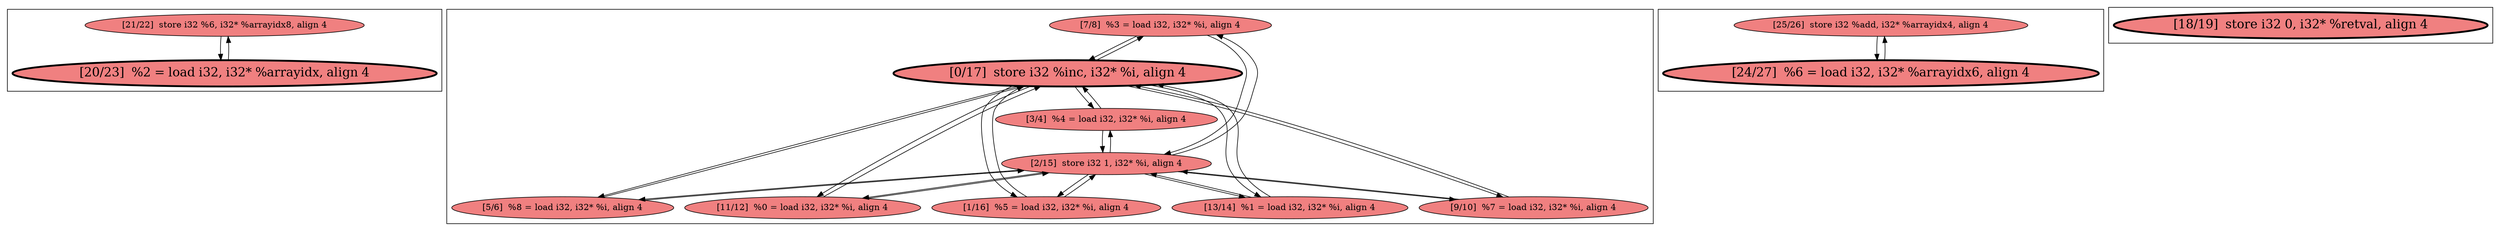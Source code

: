 
digraph G {



node58->node59 [ ]
node54->node49 [ ]
node49->node54 [ ]
node50->node52 [ ]
node54->node50 [ ]
node50->node54 [ ]
node52->node50 [ ]
node51->node49 [ ]
node50->node46 [ ]
node49->node51 [ ]
node47->node50 [ ]
node50->node47 [ ]
node49->node48 [ ]
node55->node56 [ ]
node49->node46 [ ]
node59->node58 [ ]
node48->node49 [ ]
node56->node55 [ ]
node52->node49 [ ]
node48->node50 [ ]
node51->node50 [ ]
node53->node49 [ ]
node50->node48 [ ]
node49->node47 [ ]
node49->node53 [ ]
node46->node50 [ ]
node46->node49 [ ]
node47->node49 [ ]
node50->node53 [ ]
node50->node51 [ ]
node49->node52 [ ]
node53->node50 [ ]


subgraph cluster3 {


node59 [penwidth=3.0,fontsize=20,fillcolor=lightcoral,label="[20/23]  %2 = load i32, i32* %arrayidx, align 4",shape=ellipse,style=filled ]
node58 [fillcolor=lightcoral,label="[21/22]  store i32 %6, i32* %arrayidx8, align 4",shape=ellipse,style=filled ]



}

subgraph cluster2 {


node57 [penwidth=3.0,fontsize=20,fillcolor=lightcoral,label="[18/19]  store i32 0, i32* %retval, align 4",shape=ellipse,style=filled ]



}

subgraph cluster0 {


node54 [fillcolor=lightcoral,label="[7/8]  %3 = load i32, i32* %i, align 4",shape=ellipse,style=filled ]
node53 [fillcolor=lightcoral,label="[3/4]  %4 = load i32, i32* %i, align 4",shape=ellipse,style=filled ]
node52 [fillcolor=lightcoral,label="[5/6]  %8 = load i32, i32* %i, align 4",shape=ellipse,style=filled ]
node47 [fillcolor=lightcoral,label="[11/12]  %0 = load i32, i32* %i, align 4",shape=ellipse,style=filled ]
node46 [fillcolor=lightcoral,label="[13/14]  %1 = load i32, i32* %i, align 4",shape=ellipse,style=filled ]
node48 [fillcolor=lightcoral,label="[9/10]  %7 = load i32, i32* %i, align 4",shape=ellipse,style=filled ]
node49 [penwidth=3.0,fontsize=20,fillcolor=lightcoral,label="[0/17]  store i32 %inc, i32* %i, align 4",shape=ellipse,style=filled ]
node50 [fillcolor=lightcoral,label="[2/15]  store i32 1, i32* %i, align 4",shape=ellipse,style=filled ]
node51 [fillcolor=lightcoral,label="[1/16]  %5 = load i32, i32* %i, align 4",shape=ellipse,style=filled ]



}

subgraph cluster1 {


node56 [penwidth=3.0,fontsize=20,fillcolor=lightcoral,label="[24/27]  %6 = load i32, i32* %arrayidx6, align 4",shape=ellipse,style=filled ]
node55 [fillcolor=lightcoral,label="[25/26]  store i32 %add, i32* %arrayidx4, align 4",shape=ellipse,style=filled ]



}

}
